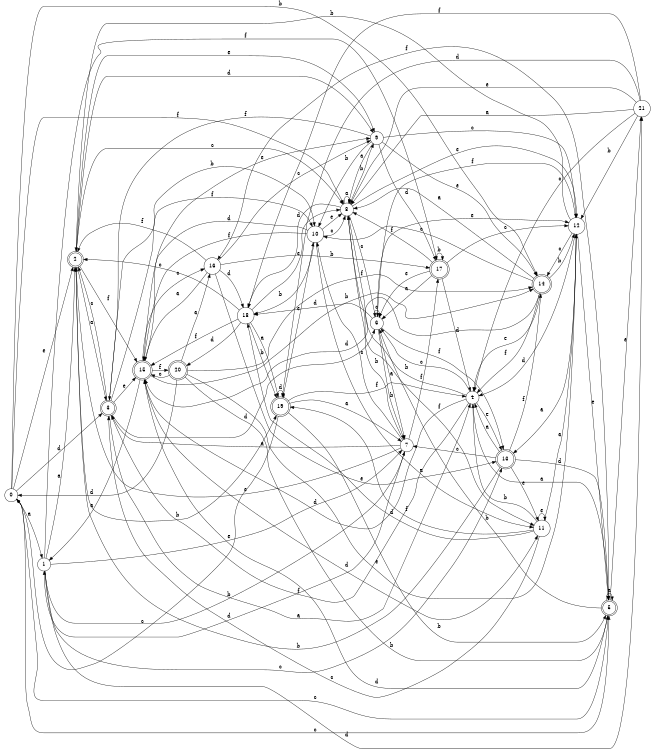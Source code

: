 digraph n18_1 {
__start0 [label="" shape="none"];

rankdir=LR;
size="8,5";

s0 [style="filled", color="black", fillcolor="white" shape="circle", label="0"];
s1 [style="filled", color="black", fillcolor="white" shape="circle", label="1"];
s2 [style="rounded,filled", color="black", fillcolor="white" shape="doublecircle", label="2"];
s3 [style="rounded,filled", color="black", fillcolor="white" shape="doublecircle", label="3"];
s4 [style="filled", color="black", fillcolor="white" shape="circle", label="4"];
s5 [style="rounded,filled", color="black", fillcolor="white" shape="doublecircle", label="5"];
s6 [style="filled", color="black", fillcolor="white" shape="circle", label="6"];
s7 [style="filled", color="black", fillcolor="white" shape="circle", label="7"];
s8 [style="filled", color="black", fillcolor="white" shape="circle", label="8"];
s9 [style="filled", color="black", fillcolor="white" shape="circle", label="9"];
s10 [style="filled", color="black", fillcolor="white" shape="circle", label="10"];
s11 [style="filled", color="black", fillcolor="white" shape="circle", label="11"];
s12 [style="filled", color="black", fillcolor="white" shape="circle", label="12"];
s13 [style="rounded,filled", color="black", fillcolor="white" shape="doublecircle", label="13"];
s14 [style="rounded,filled", color="black", fillcolor="white" shape="doublecircle", label="14"];
s15 [style="rounded,filled", color="black", fillcolor="white" shape="doublecircle", label="15"];
s16 [style="filled", color="black", fillcolor="white" shape="circle", label="16"];
s17 [style="rounded,filled", color="black", fillcolor="white" shape="doublecircle", label="17"];
s18 [style="filled", color="black", fillcolor="white" shape="circle", label="18"];
s19 [style="rounded,filled", color="black", fillcolor="white" shape="doublecircle", label="19"];
s20 [style="rounded,filled", color="black", fillcolor="white" shape="doublecircle", label="20"];
s21 [style="filled", color="black", fillcolor="white" shape="circle", label="21"];
s0 -> s1 [label="a"];
s0 -> s14 [label="b"];
s0 -> s5 [label="c"];
s0 -> s3 [label="d"];
s0 -> s2 [label="e"];
s0 -> s8 [label="f"];
s1 -> s2 [label="a"];
s1 -> s7 [label="b"];
s1 -> s13 [label="c"];
s1 -> s21 [label="d"];
s1 -> s7 [label="e"];
s1 -> s17 [label="f"];
s2 -> s3 [label="a"];
s2 -> s19 [label="b"];
s2 -> s8 [label="c"];
s2 -> s9 [label="d"];
s2 -> s9 [label="e"];
s2 -> s15 [label="f"];
s3 -> s4 [label="a"];
s3 -> s10 [label="b"];
s3 -> s2 [label="c"];
s3 -> s6 [label="d"];
s3 -> s15 [label="e"];
s3 -> s10 [label="f"];
s4 -> s5 [label="a"];
s4 -> s8 [label="b"];
s4 -> s6 [label="c"];
s4 -> s15 [label="d"];
s4 -> s13 [label="e"];
s4 -> s3 [label="f"];
s5 -> s5 [label="a"];
s5 -> s6 [label="b"];
s5 -> s0 [label="c"];
s5 -> s15 [label="d"];
s5 -> s21 [label="e"];
s5 -> s16 [label="f"];
s6 -> s7 [label="a"];
s6 -> s7 [label="b"];
s6 -> s6 [label="c"];
s6 -> s18 [label="d"];
s6 -> s12 [label="e"];
s6 -> s13 [label="f"];
s7 -> s3 [label="a"];
s7 -> s8 [label="b"];
s7 -> s10 [label="c"];
s7 -> s1 [label="d"];
s7 -> s2 [label="e"];
s7 -> s17 [label="f"];
s8 -> s8 [label="a"];
s8 -> s9 [label="b"];
s8 -> s6 [label="c"];
s8 -> s18 [label="d"];
s8 -> s12 [label="e"];
s8 -> s11 [label="f"];
s9 -> s8 [label="a"];
s9 -> s10 [label="b"];
s9 -> s12 [label="c"];
s9 -> s17 [label="d"];
s9 -> s14 [label="e"];
s9 -> s3 [label="f"];
s10 -> s11 [label="a"];
s10 -> s18 [label="b"];
s10 -> s8 [label="c"];
s10 -> s15 [label="d"];
s10 -> s8 [label="e"];
s10 -> s15 [label="f"];
s11 -> s12 [label="a"];
s11 -> s4 [label="b"];
s11 -> s3 [label="c"];
s11 -> s18 [label="d"];
s11 -> s11 [label="e"];
s11 -> s19 [label="f"];
s12 -> s13 [label="a"];
s12 -> s2 [label="b"];
s12 -> s14 [label="c"];
s12 -> s4 [label="d"];
s12 -> s5 [label="e"];
s12 -> s6 [label="f"];
s13 -> s4 [label="a"];
s13 -> s2 [label="b"];
s13 -> s7 [label="c"];
s13 -> s5 [label="d"];
s13 -> s11 [label="e"];
s13 -> s14 [label="f"];
s14 -> s8 [label="a"];
s14 -> s12 [label="b"];
s14 -> s10 [label="c"];
s14 -> s15 [label="d"];
s14 -> s4 [label="e"];
s14 -> s4 [label="f"];
s15 -> s1 [label="a"];
s15 -> s14 [label="b"];
s15 -> s16 [label="c"];
s15 -> s11 [label="d"];
s15 -> s9 [label="e"];
s15 -> s20 [label="f"];
s16 -> s15 [label="a"];
s16 -> s17 [label="b"];
s16 -> s9 [label="c"];
s16 -> s18 [label="d"];
s16 -> s13 [label="e"];
s16 -> s2 [label="f"];
s17 -> s6 [label="a"];
s17 -> s17 [label="b"];
s17 -> s12 [label="c"];
s17 -> s4 [label="d"];
s17 -> s6 [label="e"];
s17 -> s8 [label="f"];
s18 -> s19 [label="a"];
s18 -> s19 [label="b"];
s18 -> s2 [label="c"];
s18 -> s20 [label="d"];
s18 -> s8 [label="e"];
s18 -> s15 [label="f"];
s19 -> s7 [label="a"];
s19 -> s5 [label="b"];
s19 -> s0 [label="c"];
s19 -> s19 [label="d"];
s19 -> s10 [label="e"];
s19 -> s4 [label="f"];
s20 -> s16 [label="a"];
s20 -> s5 [label="b"];
s20 -> s15 [label="c"];
s20 -> s0 [label="d"];
s20 -> s12 [label="e"];
s20 -> s14 [label="f"];
s21 -> s8 [label="a"];
s21 -> s12 [label="b"];
s21 -> s4 [label="c"];
s21 -> s19 [label="d"];
s21 -> s8 [label="e"];
s21 -> s18 [label="f"];

}